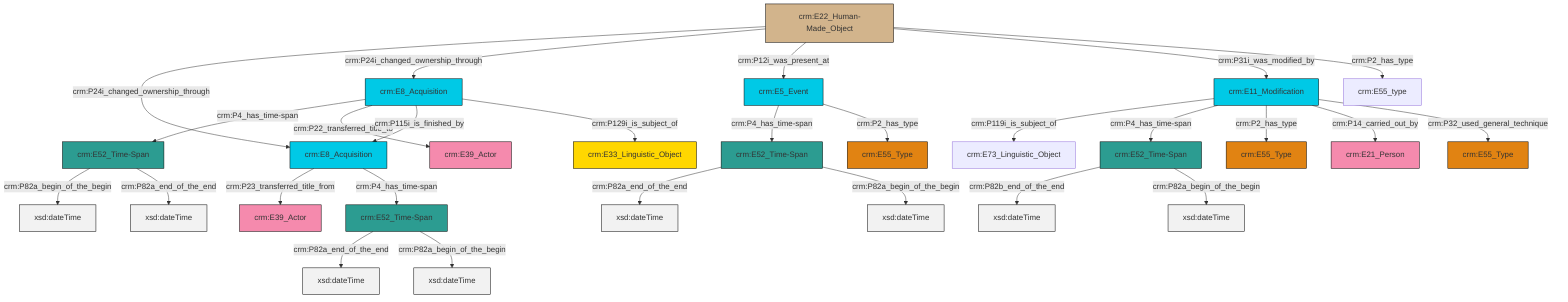 graph TD
classDef Literal fill:#f2f2f2,stroke:#000000;
classDef CRM_Entity fill:#FFFFFF,stroke:#000000;
classDef Temporal_Entity fill:#00C9E6, stroke:#000000;
classDef Type fill:#E18312, stroke:#000000;
classDef Time-Span fill:#2C9C91, stroke:#000000;
classDef Appellation fill:#FFEB7F, stroke:#000000;
classDef Place fill:#008836, stroke:#000000;
classDef Persistent_Item fill:#B266B2, stroke:#000000;
classDef Conceptual_Object fill:#FFD700, stroke:#000000;
classDef Physical_Thing fill:#D2B48C, stroke:#000000;
classDef Actor fill:#f58aad, stroke:#000000;
classDef PC_Classes fill:#4ce600, stroke:#000000;
classDef Multi fill:#cccccc,stroke:#000000;

2["crm:E52_Time-Span"]:::Time-Span -->|crm:P82b_end_of_the_end| 3[xsd:dateTime]:::Literal
6["crm:E11_Modification"]:::Temporal_Entity -->|crm:P119i_is_subject_of| 7["crm:E73_Linguistic_Object"]:::Default
8["crm:E52_Time-Span"]:::Time-Span -->|crm:P82a_end_of_the_end| 9[xsd:dateTime]:::Literal
13["crm:E22_Human-Made_Object"]:::Physical_Thing -->|crm:P24i_changed_ownership_through| 4["crm:E8_Acquisition"]:::Temporal_Entity
6["crm:E11_Modification"]:::Temporal_Entity -->|crm:P4_has_time-span| 2["crm:E52_Time-Span"]:::Time-Span
14["crm:E8_Acquisition"]:::Temporal_Entity -->|crm:P4_has_time-span| 11["crm:E52_Time-Span"]:::Time-Span
0["crm:E52_Time-Span"]:::Time-Span -->|crm:P82a_end_of_the_end| 15[xsd:dateTime]:::Literal
4["crm:E8_Acquisition"]:::Temporal_Entity -->|crm:P23_transferred_title_from| 16["crm:E39_Actor"]:::Actor
17["crm:E5_Event"]:::Temporal_Entity -->|crm:P4_has_time-span| 8["crm:E52_Time-Span"]:::Time-Span
6["crm:E11_Modification"]:::Temporal_Entity -->|crm:P2_has_type| 18["crm:E55_Type"]:::Type
14["crm:E8_Acquisition"]:::Temporal_Entity -->|crm:P22_transferred_title_to| 27["crm:E39_Actor"]:::Actor
6["crm:E11_Modification"]:::Temporal_Entity -->|crm:P14_carried_out_by| 23["crm:E21_Person"]:::Actor
13["crm:E22_Human-Made_Object"]:::Physical_Thing -->|crm:P24i_changed_ownership_through| 14["crm:E8_Acquisition"]:::Temporal_Entity
14["crm:E8_Acquisition"]:::Temporal_Entity -->|crm:P115i_is_finished_by| 4["crm:E8_Acquisition"]:::Temporal_Entity
11["crm:E52_Time-Span"]:::Time-Span -->|crm:P82a_begin_of_the_begin| 31[xsd:dateTime]:::Literal
4["crm:E8_Acquisition"]:::Temporal_Entity -->|crm:P4_has_time-span| 0["crm:E52_Time-Span"]:::Time-Span
13["crm:E22_Human-Made_Object"]:::Physical_Thing -->|crm:P12i_was_present_at| 17["crm:E5_Event"]:::Temporal_Entity
0["crm:E52_Time-Span"]:::Time-Span -->|crm:P82a_begin_of_the_begin| 33[xsd:dateTime]:::Literal
8["crm:E52_Time-Span"]:::Time-Span -->|crm:P82a_begin_of_the_begin| 37[xsd:dateTime]:::Literal
17["crm:E5_Event"]:::Temporal_Entity -->|crm:P2_has_type| 35["crm:E55_Type"]:::Type
14["crm:E8_Acquisition"]:::Temporal_Entity -->|crm:P129i_is_subject_of| 21["crm:E33_Linguistic_Object"]:::Conceptual_Object
2["crm:E52_Time-Span"]:::Time-Span -->|crm:P82a_begin_of_the_begin| 39[xsd:dateTime]:::Literal
6["crm:E11_Modification"]:::Temporal_Entity -->|crm:P32_used_general_technique| 40["crm:E55_Type"]:::Type
13["crm:E22_Human-Made_Object"]:::Physical_Thing -->|crm:P31i_was_modified_by| 6["crm:E11_Modification"]:::Temporal_Entity
11["crm:E52_Time-Span"]:::Time-Span -->|crm:P82a_end_of_the_end| 42[xsd:dateTime]:::Literal
13["crm:E22_Human-Made_Object"]:::Physical_Thing -->|crm:P2_has_type| 19["crm:E55_type"]:::Default